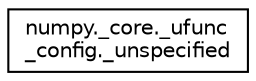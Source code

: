 digraph "Graphical Class Hierarchy"
{
 // LATEX_PDF_SIZE
  edge [fontname="Helvetica",fontsize="10",labelfontname="Helvetica",labelfontsize="10"];
  node [fontname="Helvetica",fontsize="10",shape=record];
  rankdir="LR";
  Node0 [label="numpy._core._ufunc\l_config._unspecified",height=0.2,width=0.4,color="black", fillcolor="white", style="filled",URL="$classnumpy_1_1__core_1_1__ufunc__config_1_1__unspecified.html",tooltip=" "];
}
